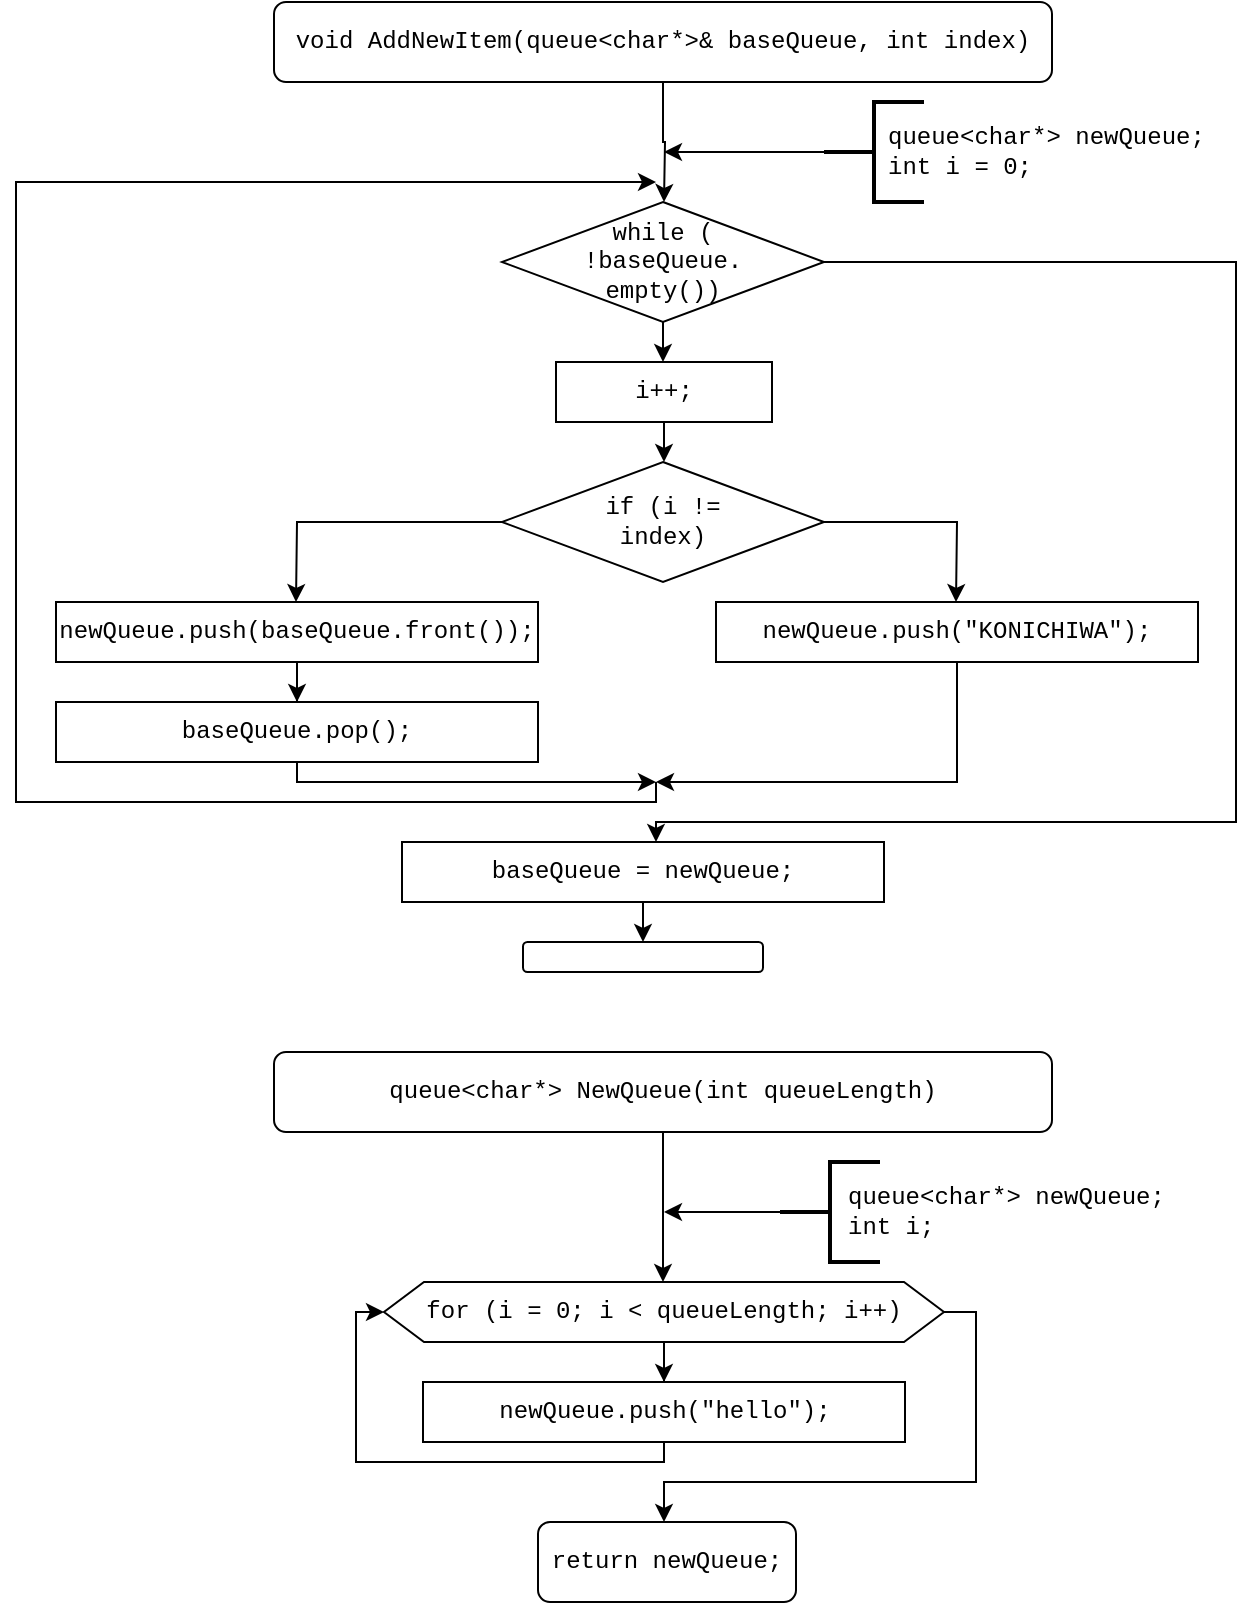 <mxfile version="14.1.8" type="device"><diagram id="fQsLFJXMpJRR9eIrQa72" name="Страница 1"><mxGraphModel dx="1422" dy="832" grid="1" gridSize="10" guides="1" tooltips="1" connect="1" arrows="1" fold="1" page="1" pageScale="1" pageWidth="827" pageHeight="1169" math="0" shadow="0"><root><mxCell id="0"/><mxCell id="1" parent="0"/><mxCell id="PnW_dbTKbMLwDcKKCABU-2" style="edgeStyle=orthogonalEdgeStyle;rounded=0;orthogonalLoop=1;jettySize=auto;html=1;" edge="1" parent="1" source="PnW_dbTKbMLwDcKKCABU-1"><mxGeometry relative="1" as="geometry"><mxPoint x="414" y="140" as="targetPoint"/></mxGeometry></mxCell><mxCell id="PnW_dbTKbMLwDcKKCABU-1" value="void AddNewItem(queue&amp;lt;char*&amp;gt;&amp;amp; baseQueue, int index)" style="rounded=1;whiteSpace=wrap;html=1;fontFamily=Courier New;" vertex="1" parent="1"><mxGeometry x="219" y="40" width="389" height="40" as="geometry"/></mxCell><mxCell id="PnW_dbTKbMLwDcKKCABU-5" style="edgeStyle=orthogonalEdgeStyle;rounded=0;orthogonalLoop=1;jettySize=auto;html=1;fontFamily=Courier New;" edge="1" parent="1" source="PnW_dbTKbMLwDcKKCABU-3"><mxGeometry relative="1" as="geometry"><mxPoint x="414" y="115" as="targetPoint"/></mxGeometry></mxCell><mxCell id="PnW_dbTKbMLwDcKKCABU-3" value="" style="strokeWidth=2;html=1;shape=mxgraph.flowchart.annotation_2;align=left;labelPosition=right;pointerEvents=1;fontFamily=Courier New;" vertex="1" parent="1"><mxGeometry x="494" y="90" width="50" height="50" as="geometry"/></mxCell><mxCell id="PnW_dbTKbMLwDcKKCABU-4" value="queue&amp;lt;char*&amp;gt; newQueue;&lt;br&gt;int i = 0;" style="text;html=1;strokeColor=none;fillColor=none;align=left;verticalAlign=middle;whiteSpace=wrap;rounded=0;fontFamily=Courier New;" vertex="1" parent="1"><mxGeometry x="524" y="95" width="170" height="40" as="geometry"/></mxCell><mxCell id="PnW_dbTKbMLwDcKKCABU-8" style="edgeStyle=orthogonalEdgeStyle;rounded=0;orthogonalLoop=1;jettySize=auto;html=1;entryX=0.5;entryY=0;entryDx=0;entryDy=0;fontFamily=Courier New;" edge="1" parent="1" source="PnW_dbTKbMLwDcKKCABU-6" target="PnW_dbTKbMLwDcKKCABU-7"><mxGeometry relative="1" as="geometry"/></mxCell><mxCell id="PnW_dbTKbMLwDcKKCABU-23" style="edgeStyle=orthogonalEdgeStyle;rounded=0;orthogonalLoop=1;jettySize=auto;html=1;fontFamily=Courier New;" edge="1" parent="1" source="PnW_dbTKbMLwDcKKCABU-6"><mxGeometry relative="1" as="geometry"><mxPoint x="410" y="460" as="targetPoint"/><Array as="points"><mxPoint x="700" y="170"/><mxPoint x="700" y="450"/></Array></mxGeometry></mxCell><mxCell id="PnW_dbTKbMLwDcKKCABU-6" value="while (&lt;br&gt;!baseQueue.&lt;br&gt;empty())" style="rhombus;whiteSpace=wrap;html=1;fontFamily=Courier New;align=center;" vertex="1" parent="1"><mxGeometry x="333" y="140" width="161" height="60" as="geometry"/></mxCell><mxCell id="PnW_dbTKbMLwDcKKCABU-10" style="edgeStyle=orthogonalEdgeStyle;rounded=0;orthogonalLoop=1;jettySize=auto;html=1;entryX=0.5;entryY=0;entryDx=0;entryDy=0;fontFamily=Courier New;" edge="1" parent="1" source="PnW_dbTKbMLwDcKKCABU-7" target="PnW_dbTKbMLwDcKKCABU-9"><mxGeometry relative="1" as="geometry"/></mxCell><mxCell id="PnW_dbTKbMLwDcKKCABU-7" value="i++;" style="rounded=0;whiteSpace=wrap;html=1;fontFamily=Courier New;align=center;" vertex="1" parent="1"><mxGeometry x="360" y="220" width="108" height="30" as="geometry"/></mxCell><mxCell id="PnW_dbTKbMLwDcKKCABU-11" style="edgeStyle=orthogonalEdgeStyle;rounded=0;orthogonalLoop=1;jettySize=auto;html=1;fontFamily=Courier New;" edge="1" parent="1" source="PnW_dbTKbMLwDcKKCABU-9"><mxGeometry relative="1" as="geometry"><mxPoint x="230" y="340" as="targetPoint"/></mxGeometry></mxCell><mxCell id="PnW_dbTKbMLwDcKKCABU-15" style="edgeStyle=orthogonalEdgeStyle;rounded=0;orthogonalLoop=1;jettySize=auto;html=1;fontFamily=Courier New;" edge="1" parent="1" source="PnW_dbTKbMLwDcKKCABU-9"><mxGeometry relative="1" as="geometry"><mxPoint x="560" y="340" as="targetPoint"/></mxGeometry></mxCell><mxCell id="PnW_dbTKbMLwDcKKCABU-9" value="if (i !=&lt;br&gt;index)" style="rhombus;whiteSpace=wrap;html=1;fontFamily=Courier New;align=center;" vertex="1" parent="1"><mxGeometry x="333" y="270" width="161" height="60" as="geometry"/></mxCell><mxCell id="PnW_dbTKbMLwDcKKCABU-14" style="edgeStyle=orthogonalEdgeStyle;rounded=0;orthogonalLoop=1;jettySize=auto;html=1;entryX=0.5;entryY=0;entryDx=0;entryDy=0;fontFamily=Courier New;" edge="1" parent="1" source="PnW_dbTKbMLwDcKKCABU-12" target="PnW_dbTKbMLwDcKKCABU-13"><mxGeometry relative="1" as="geometry"/></mxCell><mxCell id="PnW_dbTKbMLwDcKKCABU-12" value="newQueue.push(baseQueue.front());" style="rounded=0;whiteSpace=wrap;html=1;fontFamily=Courier New;align=center;" vertex="1" parent="1"><mxGeometry x="110" y="340" width="241" height="30" as="geometry"/></mxCell><mxCell id="PnW_dbTKbMLwDcKKCABU-19" style="edgeStyle=orthogonalEdgeStyle;rounded=0;orthogonalLoop=1;jettySize=auto;html=1;fontFamily=Courier New;" edge="1" parent="1" source="PnW_dbTKbMLwDcKKCABU-13"><mxGeometry relative="1" as="geometry"><mxPoint x="410" y="430" as="targetPoint"/><Array as="points"><mxPoint x="231" y="430"/></Array></mxGeometry></mxCell><mxCell id="PnW_dbTKbMLwDcKKCABU-13" value="baseQueue.pop();" style="rounded=0;whiteSpace=wrap;html=1;fontFamily=Courier New;align=center;" vertex="1" parent="1"><mxGeometry x="110" y="390" width="241" height="30" as="geometry"/></mxCell><mxCell id="PnW_dbTKbMLwDcKKCABU-20" style="edgeStyle=orthogonalEdgeStyle;rounded=0;orthogonalLoop=1;jettySize=auto;html=1;fontFamily=Courier New;" edge="1" parent="1" source="PnW_dbTKbMLwDcKKCABU-16"><mxGeometry relative="1" as="geometry"><mxPoint x="410" y="430" as="targetPoint"/><Array as="points"><mxPoint x="561" y="430"/></Array></mxGeometry></mxCell><mxCell id="PnW_dbTKbMLwDcKKCABU-16" value="newQueue.push(&quot;KONICHIWA&quot;);" style="rounded=0;whiteSpace=wrap;html=1;fontFamily=Courier New;align=center;" vertex="1" parent="1"><mxGeometry x="440" y="340" width="241" height="30" as="geometry"/></mxCell><mxCell id="PnW_dbTKbMLwDcKKCABU-22" value="" style="endArrow=classic;html=1;fontFamily=Courier New;edgeStyle=orthogonalEdgeStyle;arcSize=0;" edge="1" parent="1"><mxGeometry width="50" height="50" relative="1" as="geometry"><mxPoint x="410" y="430" as="sourcePoint"/><mxPoint x="410" y="130" as="targetPoint"/><Array as="points"><mxPoint x="410" y="440"/><mxPoint x="90" y="440"/><mxPoint x="90" y="130"/></Array></mxGeometry></mxCell><mxCell id="PnW_dbTKbMLwDcKKCABU-25" style="edgeStyle=orthogonalEdgeStyle;rounded=0;orthogonalLoop=1;jettySize=auto;html=1;fontFamily=Courier New;" edge="1" parent="1" source="PnW_dbTKbMLwDcKKCABU-24"><mxGeometry relative="1" as="geometry"><mxPoint x="403.5" y="510" as="targetPoint"/></mxGeometry></mxCell><mxCell id="PnW_dbTKbMLwDcKKCABU-24" value="baseQueue = newQueue;" style="rounded=0;whiteSpace=wrap;html=1;fontFamily=Courier New;align=center;" vertex="1" parent="1"><mxGeometry x="283" y="460" width="241" height="30" as="geometry"/></mxCell><mxCell id="PnW_dbTKbMLwDcKKCABU-26" value="" style="rounded=1;whiteSpace=wrap;html=1;fontFamily=Courier New;align=left;" vertex="1" parent="1"><mxGeometry x="343.5" y="510" width="120" height="15" as="geometry"/></mxCell><mxCell id="PnW_dbTKbMLwDcKKCABU-30" style="edgeStyle=orthogonalEdgeStyle;rounded=0;orthogonalLoop=1;jettySize=auto;html=1;fontFamily=Courier New;" edge="1" parent="1" source="PnW_dbTKbMLwDcKKCABU-27"><mxGeometry relative="1" as="geometry"><mxPoint x="413.5" y="680" as="targetPoint"/></mxGeometry></mxCell><mxCell id="PnW_dbTKbMLwDcKKCABU-27" value="queue&amp;lt;char*&amp;gt; NewQueue(int queueLength)" style="rounded=1;whiteSpace=wrap;html=1;fontFamily=Courier New;" vertex="1" parent="1"><mxGeometry x="219" y="565" width="389" height="40" as="geometry"/></mxCell><mxCell id="PnW_dbTKbMLwDcKKCABU-31" style="edgeStyle=orthogonalEdgeStyle;rounded=0;orthogonalLoop=1;jettySize=auto;html=1;fontFamily=Courier New;" edge="1" parent="1" source="PnW_dbTKbMLwDcKKCABU-28"><mxGeometry relative="1" as="geometry"><mxPoint x="414" y="645" as="targetPoint"/></mxGeometry></mxCell><mxCell id="PnW_dbTKbMLwDcKKCABU-28" value="" style="strokeWidth=2;html=1;shape=mxgraph.flowchart.annotation_2;align=left;labelPosition=right;pointerEvents=1;fontFamily=Courier New;" vertex="1" parent="1"><mxGeometry x="472" y="620" width="50" height="50" as="geometry"/></mxCell><mxCell id="PnW_dbTKbMLwDcKKCABU-29" value="queue&amp;lt;char*&amp;gt; newQueue;&lt;br&gt;int i;" style="text;html=1;strokeColor=none;fillColor=none;align=left;verticalAlign=middle;whiteSpace=wrap;rounded=0;fontFamily=Courier New;" vertex="1" parent="1"><mxGeometry x="504" y="625" width="170" height="40" as="geometry"/></mxCell><mxCell id="PnW_dbTKbMLwDcKKCABU-34" style="edgeStyle=orthogonalEdgeStyle;rounded=0;orthogonalLoop=1;jettySize=auto;html=1;entryX=0.5;entryY=0;entryDx=0;entryDy=0;fontFamily=Courier New;" edge="1" parent="1" source="PnW_dbTKbMLwDcKKCABU-32" target="PnW_dbTKbMLwDcKKCABU-33"><mxGeometry relative="1" as="geometry"/></mxCell><mxCell id="PnW_dbTKbMLwDcKKCABU-36" style="edgeStyle=orthogonalEdgeStyle;rounded=0;orthogonalLoop=1;jettySize=auto;html=1;fontFamily=Courier New;" edge="1" parent="1" source="PnW_dbTKbMLwDcKKCABU-32"><mxGeometry relative="1" as="geometry"><mxPoint x="414" y="800" as="targetPoint"/><Array as="points"><mxPoint x="570" y="695"/><mxPoint x="570" y="780"/></Array></mxGeometry></mxCell><mxCell id="PnW_dbTKbMLwDcKKCABU-32" value="for (i = 0; i &amp;lt; queueLength; i++)" style="shape=hexagon;perimeter=hexagonPerimeter2;whiteSpace=wrap;html=1;fixedSize=1;fontFamily=Courier New;align=center;" vertex="1" parent="1"><mxGeometry x="274" y="680" width="280" height="30" as="geometry"/></mxCell><mxCell id="PnW_dbTKbMLwDcKKCABU-35" style="edgeStyle=orthogonalEdgeStyle;rounded=0;orthogonalLoop=1;jettySize=auto;html=1;fontFamily=Courier New;entryX=0;entryY=0.5;entryDx=0;entryDy=0;" edge="1" parent="1" source="PnW_dbTKbMLwDcKKCABU-33" target="PnW_dbTKbMLwDcKKCABU-32"><mxGeometry relative="1" as="geometry"><mxPoint x="260" y="690" as="targetPoint"/><Array as="points"><mxPoint x="414" y="770"/><mxPoint x="260" y="770"/><mxPoint x="260" y="695"/></Array></mxGeometry></mxCell><mxCell id="PnW_dbTKbMLwDcKKCABU-33" value="newQueue.push(&quot;hello&quot;);" style="rounded=0;whiteSpace=wrap;html=1;fontFamily=Courier New;align=center;" vertex="1" parent="1"><mxGeometry x="293.5" y="730" width="241" height="30" as="geometry"/></mxCell><mxCell id="PnW_dbTKbMLwDcKKCABU-37" value="return newQueue;" style="rounded=1;whiteSpace=wrap;html=1;fontFamily=Courier New;align=center;" vertex="1" parent="1"><mxGeometry x="351" y="800" width="129" height="40" as="geometry"/></mxCell></root></mxGraphModel></diagram></mxfile>